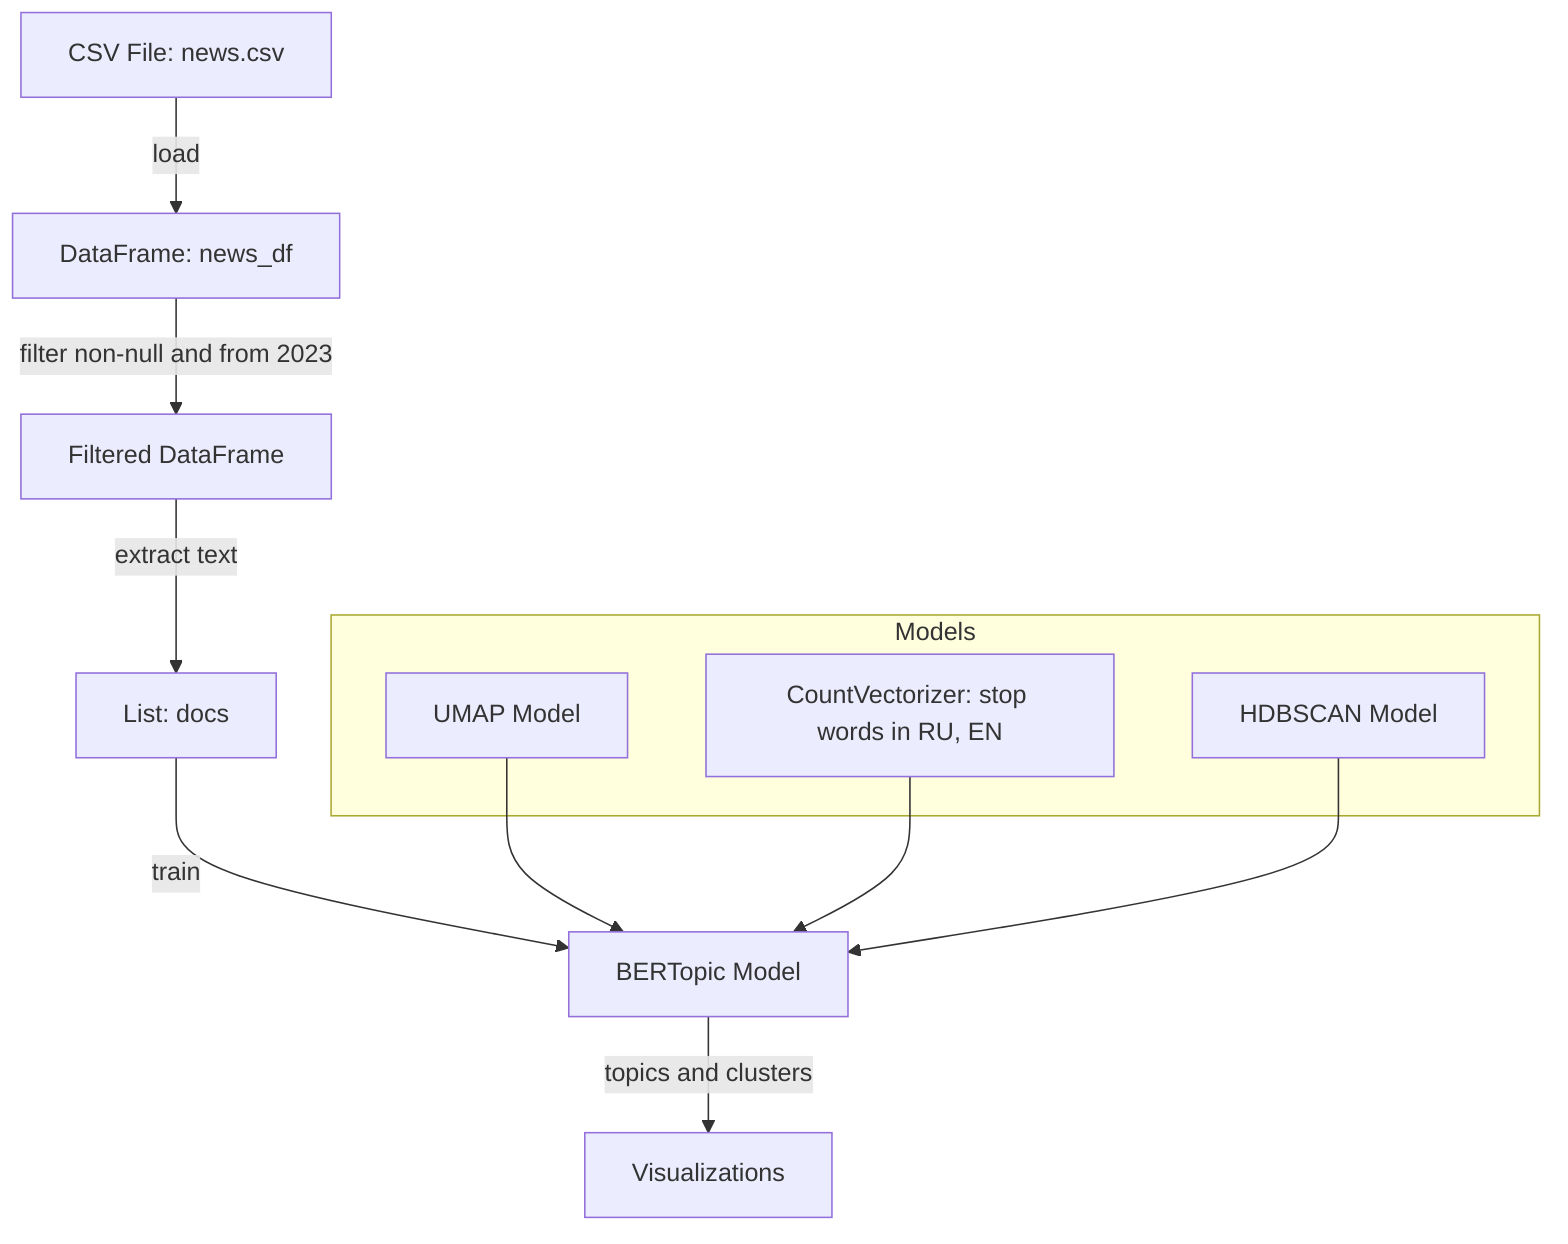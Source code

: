 flowchart TD
  %% Data Source
  A1["CSV File: news.csv"] -->|load| B1["DataFrame: news_df"]
  %% Data Preparation
  B1 -->|filter non-null and from 2023| C1["Filtered DataFrame"]
  C1 -->|extract text| D1["List: docs"]
  %% Model Preparation
  subgraph Models
    E1["UMAP Model"]
    E2["CountVectorizer: stop words in RU, EN"]
    E3["HDBSCAN Model"]
  end
  %% Training Model
  D1 -->|train| F1["BERTopic Model"]
  E1 --> F1
  E2 --> F1
  E3 --> F1
  %% Hyperparameters and Outputs
  F1 -->|topics and clusters| G1["Visualizations"]
  %% Comments for clarity
  %% A1: Data source containing the live news dataset
  %% B1: Initial loading of the dataset into a DataFrame
  %% C1: DataFrame filtered to contain relevant data only
  %% D1: List of text from filtered news for analysis
  %% E1, E2, E3: Machine Learning models and parameters used for topic modeling
  %% F1: BERTopic Model trained to discover topics in news
  %% G1: Visual representation of the topics discovered